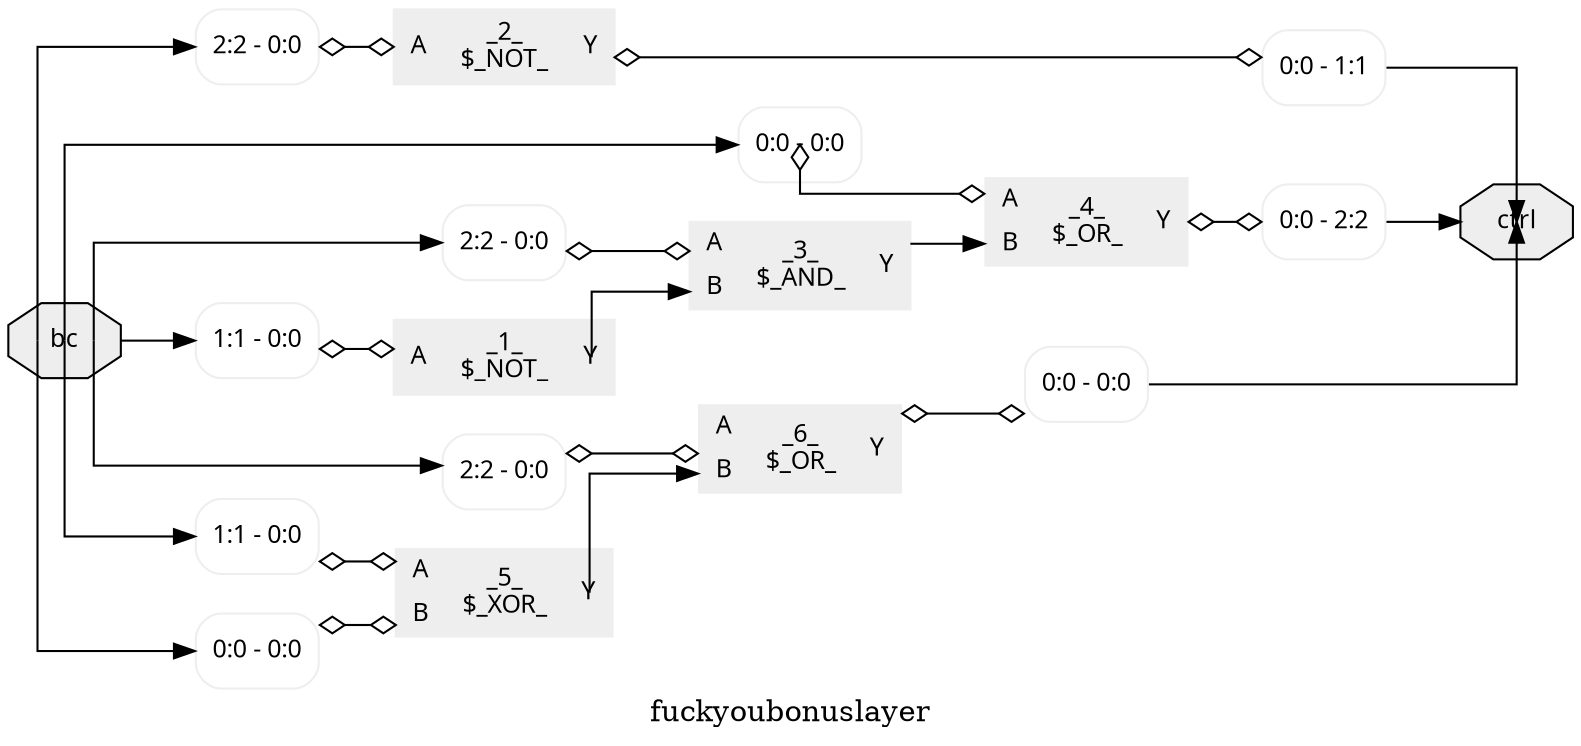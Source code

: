 digraph "fuckyoubonuslayer" {
ordering="in";
splines="ortho";
node [ fontname = Verdana, fontsize = 12 ]
node [ style = filled ] 
node [ fillcolor = "#EEEEEE" ] 
node [ color = "#EEEEEE" ]
edge [ color = "# 31CEF0" ]
ordering="in";
spline="otho";
node [ fontname = Verdana, fontsize = 12 ]
node [ style = filled ] 
node [ fillcolor = "#EEEEEE" ] 
node [ color = "#EEEEEE" ]
edge [ color = "# 31CEF0" ]
ordering="in";
spline="ortho";
node [ fontname = Verdana, fontsize = 12 ]
node [ style = filled ] 
node [ fillcolor = "#EEEEEE" ] 
node [ color = "#EEEEEE" ]
edge [ color = "# 31CEF0" ]
ordering="in";
spline="ortho";
node [ fontname = Verdana, fontsize = 12 ]
node [ style = filled ] 
node [ fillcolor = "#EEEEEE" ] 
node [ color = "#EEEEEE" ]
edge [ color = "# 31CEF0" ]
ordering="in";
spline="ortho";
node [ fontname = Verdana, fontsize = 12 ]
node [ style = filled ] 
node [ fillcolor = "#EEEEEE" ] 
node [ color = "#EEEEEE" ]
edge [ color = "# 31CEF0" ]
label="fuckyoubonuslayer";
rankdir="LR";
remincross=true;
n4 [ shape=octagon, label="bc", color="black", fontcolor="black" ];
n5 [ shape=octagon, label="ctrl", color="black", fontcolor="black" ];
{ rank="source"; n4;}
{ rank="sink"; n5;}
c8 [ shape=record, label="{{<p6> A}|_1_\n$_NOT_|{<p7> Y}}" ];
x0 [ shape=record, style=rounded, label="<s0> 1:1 - 0:0 " ];
x0:e -> c8:p6:w [arrowhead=odiamond, arrowtail=odiamond, dir=both, color="black", label=""];
c9 [ shape=record, label="{{<p6> A}|_2_\n$_NOT_|{<p7> Y}}" ];
x1 [ shape=record, style=rounded, label="<s0> 2:2 - 0:0 " ];
x1:e -> c9:p6:w [arrowhead=odiamond, arrowtail=odiamond, dir=both, color="black", label=""];
x2 [ shape=record, style=rounded, label="<s0> 0:0 - 1:1 " ];
c9:p7:e -> x2:w [arrowhead=odiamond, arrowtail=odiamond, dir=both, color="black", label=""];
c11 [ shape=record, label="{{<p6> A|<p10> B}|_3_\n$_AND_|{<p7> Y}}" ];
x3 [ shape=record, style=rounded, label="<s0> 2:2 - 0:0 " ];
x3:e -> c11:p10:w [arrowhead=odiamond, arrowtail=odiamond, dir=both, color="black", label=""];
c12 [ shape=record, label="{{<p6> A|<p10> B}|_4_\n$_OR_|{<p7> Y}}" ];
x4 [ shape=record, style=rounded, label="<s0> 0:0 - 0:0 " ];
x4:e -> c12:p6:w [arrowhead=odiamond, arrowtail=odiamond, dir=both, color="black", label=""];
x5 [ shape=record, style=rounded, label="<s0> 0:0 - 2:2 " ];
c12:p7:e -> x5:w [arrowhead=odiamond, arrowtail=odiamond, dir=both, color="black", label=""];
c13 [ shape=record, label="{{<p6> A|<p10> B}|_5_\n$_XOR_|{<p7> Y}}" ];
x6 [ shape=record, style=rounded, label="<s0> 1:1 - 0:0 " ];
x6:e -> c13:p6:w [arrowhead=odiamond, arrowtail=odiamond, dir=both, color="black", label=""];
x7 [ shape=record, style=rounded, label="<s0> 0:0 - 0:0 " ];
x7:e -> c13:p10:w [arrowhead=odiamond, arrowtail=odiamond, dir=both, color="black", label=""];
c14 [ shape=record, label="{{<p6> A|<p10> B}|_6_\n$_OR_|{<p7> Y}}" ];
x8 [ shape=record, style=rounded, label="<s0> 2:2 - 0:0 " ];
x8:e -> c14:p10:w [arrowhead=odiamond, arrowtail=odiamond, dir=both, color="black", label=""];
x9 [ shape=record, style=rounded, label="<s0> 0:0 - 0:0 " ];
c14:p7:e -> x9:w [arrowhead=odiamond, arrowtail=odiamond, dir=both, color="black", label=""];
c11:p7:e -> c12:p10:w [color="black", label=""];
c8:p7:e -> c11:p6:w [color="black", label=""];
c13:p7:e -> c14:p6:w [color="black", label=""];
n4:e -> x0:s0:w [color="black", label=""];
n4:e -> x1:s0:w [color="black", label=""];
n4:e -> x3:s0:w [color="black", label=""];
n4:e -> x4:s0:w [color="black", label=""];
n4:e -> x6:s0:w [color="black", label=""];
n4:e -> x7:s0:w [color="black", label=""];
n4:e -> x8:s0:w [color="black", label=""];
x2:s0:e -> n5:w [color="black", label=""];
x5:s0:e -> n5:w [color="black", label=""];
x9:s0:e -> n5:w [color="black", label=""];
}
